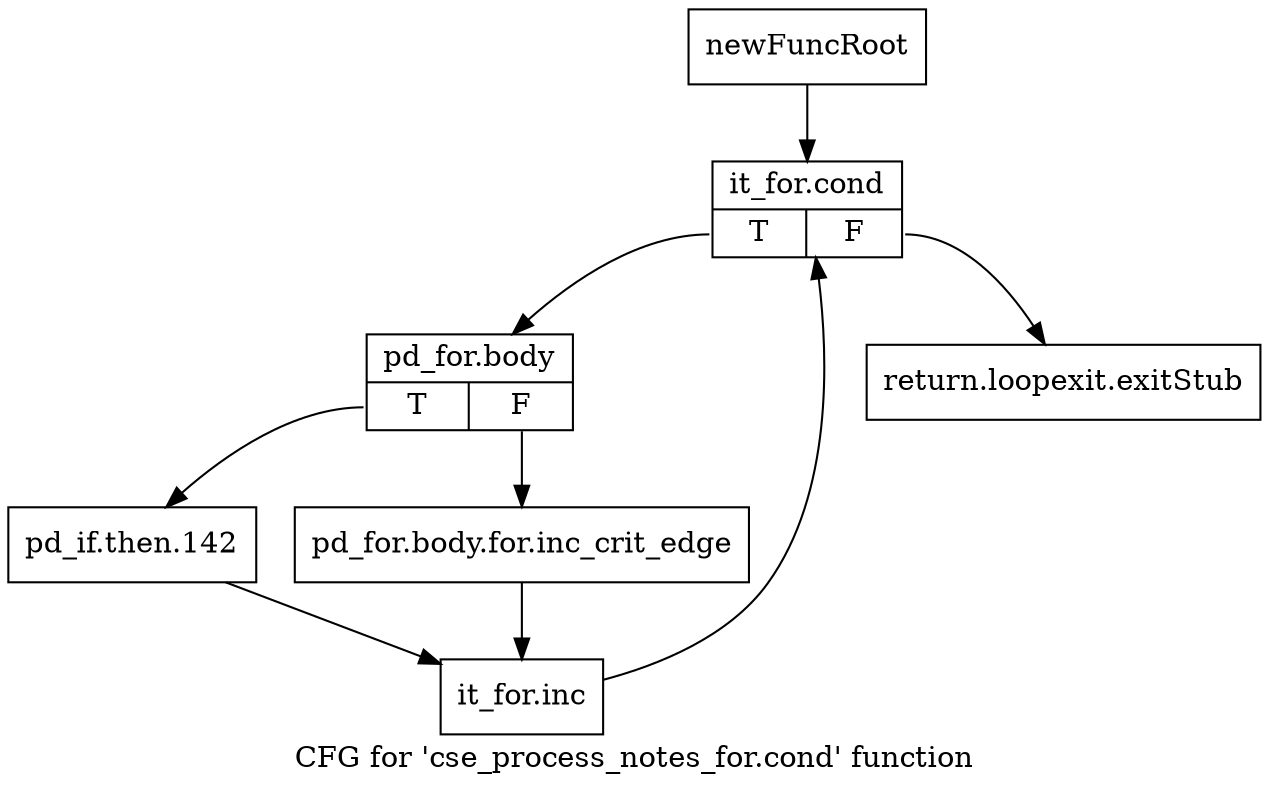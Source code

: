 digraph "CFG for 'cse_process_notes_for.cond' function" {
	label="CFG for 'cse_process_notes_for.cond' function";

	Node0xa8195f0 [shape=record,label="{newFuncRoot}"];
	Node0xa8195f0 -> Node0xa819690;
	Node0xa819640 [shape=record,label="{return.loopexit.exitStub}"];
	Node0xa819690 [shape=record,label="{it_for.cond|{<s0>T|<s1>F}}"];
	Node0xa819690:s0 -> Node0xa8196e0;
	Node0xa819690:s1 -> Node0xa819640;
	Node0xa8196e0 [shape=record,label="{pd_for.body|{<s0>T|<s1>F}}"];
	Node0xa8196e0:s0 -> Node0xa819780;
	Node0xa8196e0:s1 -> Node0xa819730;
	Node0xa819730 [shape=record,label="{pd_for.body.for.inc_crit_edge}"];
	Node0xa819730 -> Node0xa8197d0;
	Node0xa819780 [shape=record,label="{pd_if.then.142}"];
	Node0xa819780 -> Node0xa8197d0;
	Node0xa8197d0 [shape=record,label="{it_for.inc}"];
	Node0xa8197d0 -> Node0xa819690;
}
